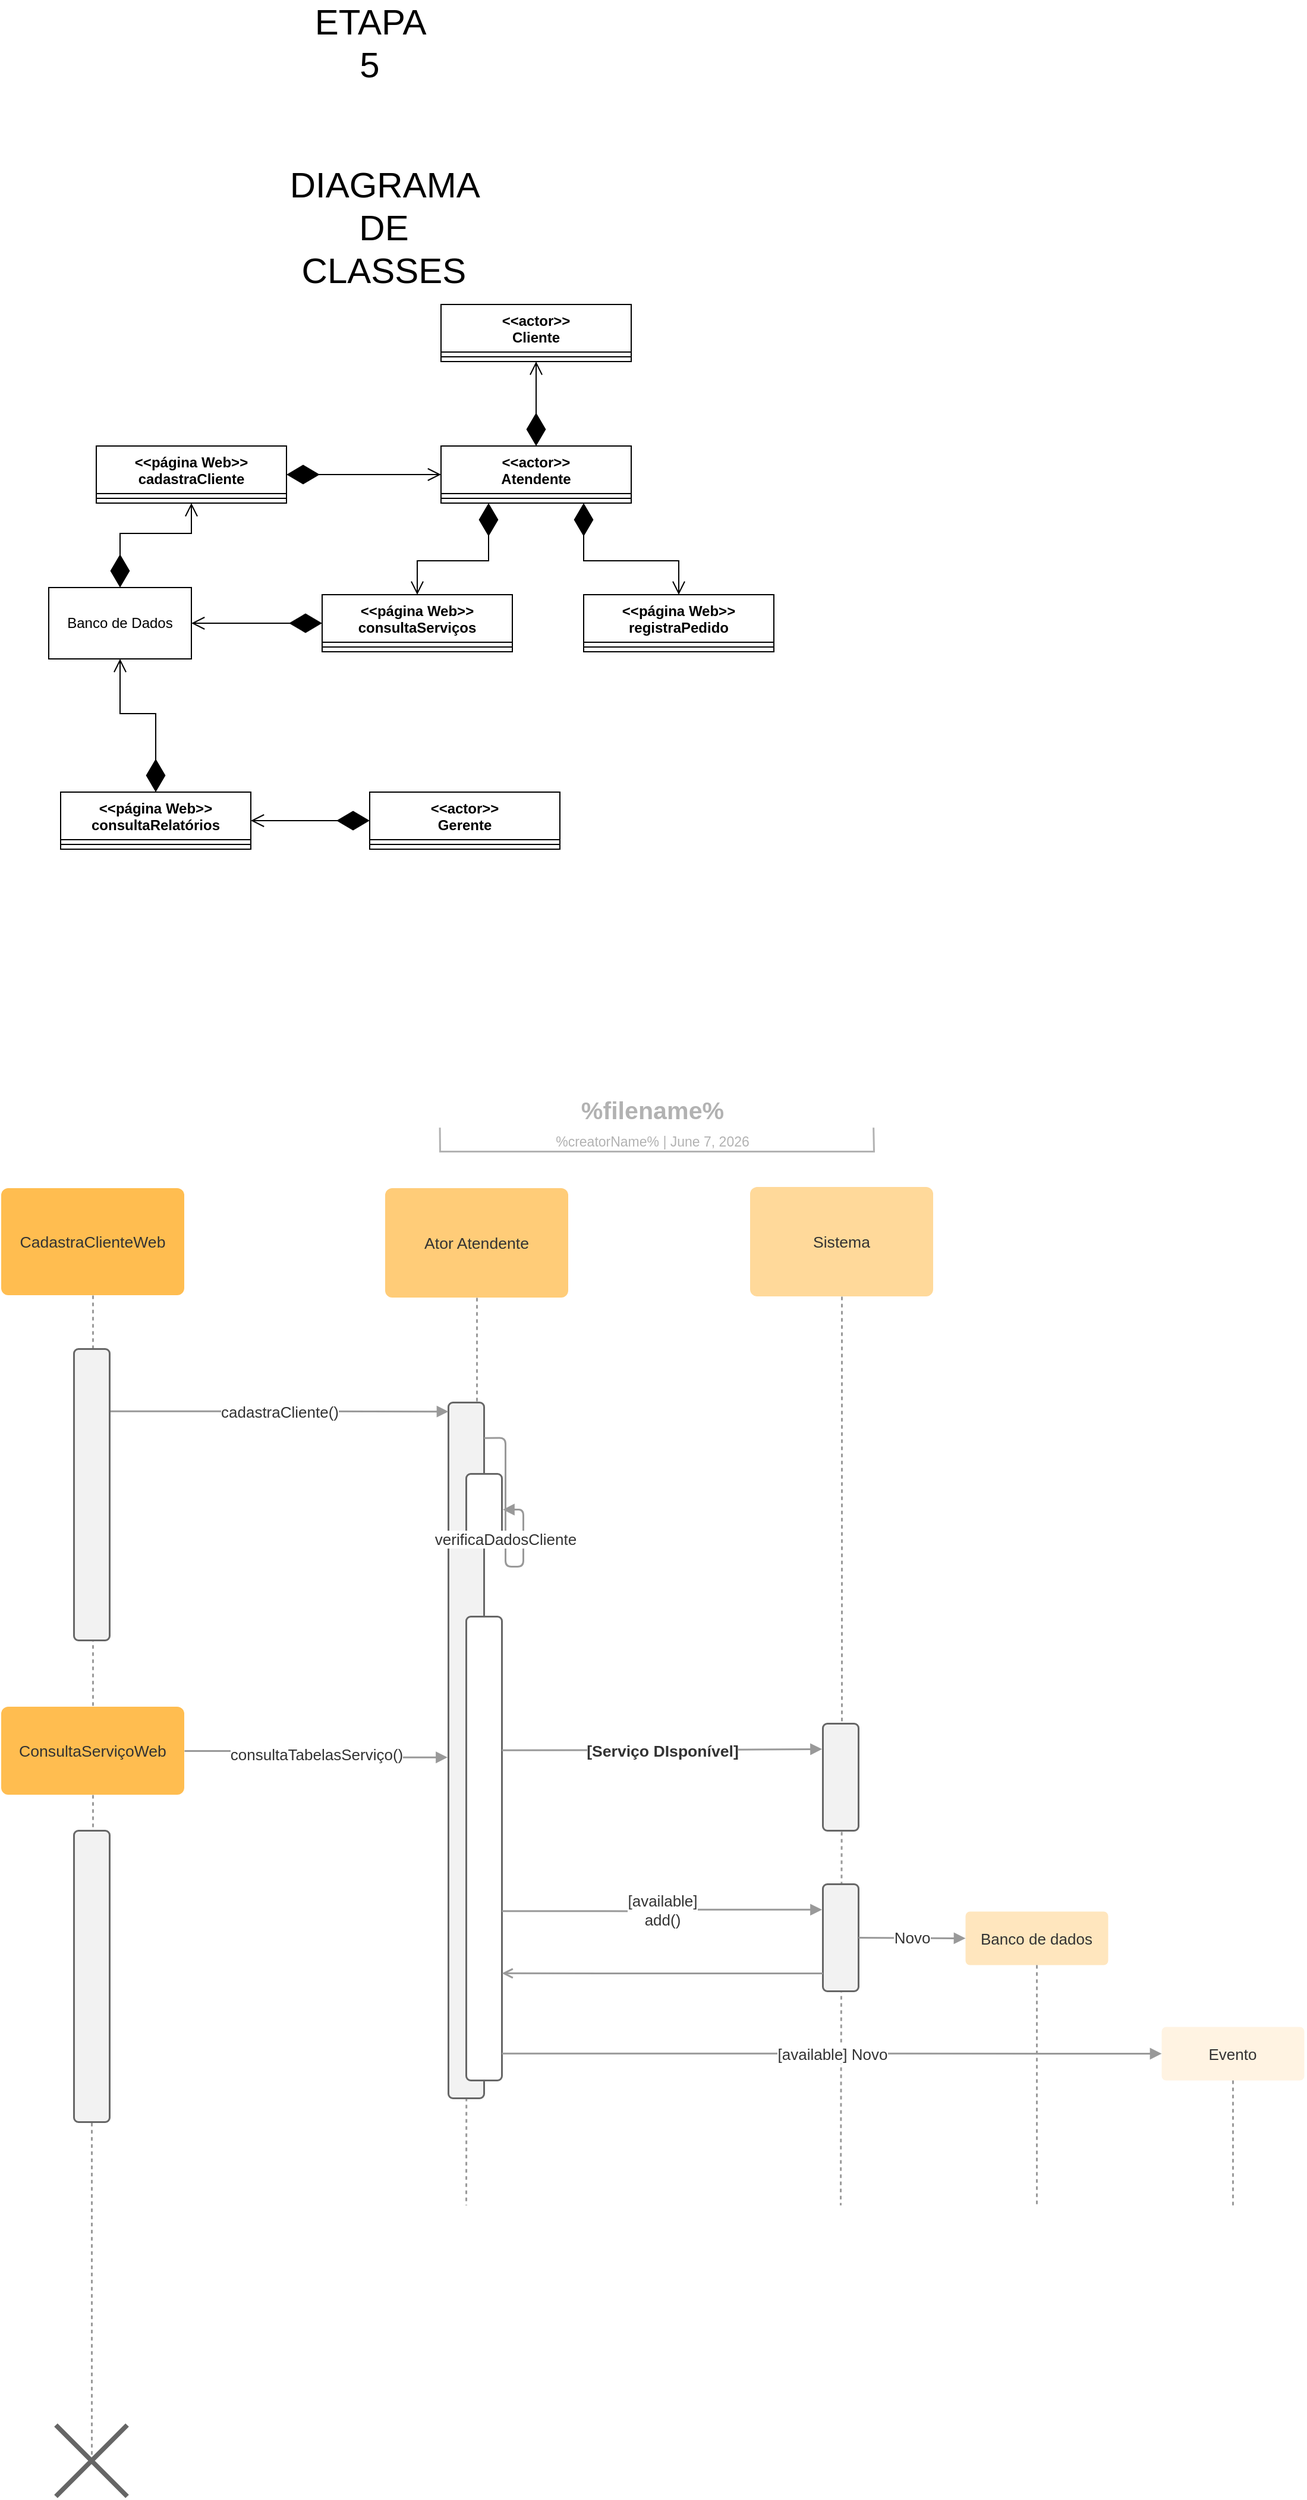 <mxfile version="21.3.8" type="google">
  <diagram name="Página-1" id="0EiQXirzOCmznOmjOvJX">
    <mxGraphModel dx="-1077" dy="1173" grid="1" gridSize="10" guides="1" tooltips="1" connect="1" arrows="1" fold="1" page="1" pageScale="1" pageWidth="827" pageHeight="1169" math="0" shadow="0">
      <root>
        <mxCell id="0" />
        <mxCell id="1" parent="0" />
        <mxCell id="65OKSbOlYMTIuq4aq-9f-1" value="ETAPA 5&lt;br&gt;" style="text;html=1;strokeColor=none;fillColor=none;align=center;verticalAlign=middle;whiteSpace=wrap;rounded=0;fontSize=30;labelBackgroundColor=none;" vertex="1" parent="1">
          <mxGeometry x="3680" y="165" width="60" height="30" as="geometry" />
        </mxCell>
        <mxCell id="65OKSbOlYMTIuq4aq-9f-2" value="DIAGRAMA DE CLASSES" style="text;html=1;strokeColor=none;fillColor=none;align=center;verticalAlign=middle;whiteSpace=wrap;rounded=0;fontSize=30;labelBackgroundColor=none;" vertex="1" parent="1">
          <mxGeometry x="3692" y="320" width="60" height="30" as="geometry" />
        </mxCell>
        <mxCell id="65OKSbOlYMTIuq4aq-9f-3" style="edgeStyle=orthogonalEdgeStyle;rounded=0;orthogonalLoop=1;jettySize=auto;html=1;endArrow=diamondThin;endFill=1;startSize=9;endSize=25;startArrow=open;startFill=0;exitX=0.5;exitY=1;exitDx=0;exitDy=0;" edge="1" parent="1" source="65OKSbOlYMTIuq4aq-9f-10" target="65OKSbOlYMTIuq4aq-9f-4">
          <mxGeometry relative="1" as="geometry" />
        </mxCell>
        <mxCell id="65OKSbOlYMTIuq4aq-9f-4" value="&amp;lt;&amp;lt;actor&amp;gt;&amp;gt;&lt;br&gt;Atendente" style="swimlane;fontStyle=1;align=center;verticalAlign=top;childLayout=stackLayout;horizontal=1;startSize=40;horizontalStack=0;resizeParent=1;resizeParentMax=0;resizeLast=0;collapsible=1;marginBottom=0;whiteSpace=wrap;html=1;" vertex="1" parent="1">
          <mxGeometry x="3770" y="519" width="160" height="48" as="geometry">
            <mxRectangle x="3592" y="480" width="100" height="40" as="alternateBounds" />
          </mxGeometry>
        </mxCell>
        <mxCell id="65OKSbOlYMTIuq4aq-9f-5" value="" style="line;strokeWidth=1;fillColor=none;align=left;verticalAlign=middle;spacingTop=-1;spacingLeft=3;spacingRight=3;rotatable=0;labelPosition=right;points=[];portConstraint=eastwest;strokeColor=inherit;" vertex="1" parent="65OKSbOlYMTIuq4aq-9f-4">
          <mxGeometry y="40" width="160" height="8" as="geometry" />
        </mxCell>
        <mxCell id="65OKSbOlYMTIuq4aq-9f-6" style="edgeStyle=orthogonalEdgeStyle;rounded=0;orthogonalLoop=1;jettySize=auto;html=1;endArrow=diamondThin;endFill=1;startSize=9;endSize=25;startArrow=open;startFill=0;exitX=0;exitY=0.5;exitDx=0;exitDy=0;" edge="1" parent="1" source="65OKSbOlYMTIuq4aq-9f-4" target="65OKSbOlYMTIuq4aq-9f-8">
          <mxGeometry relative="1" as="geometry" />
        </mxCell>
        <mxCell id="65OKSbOlYMTIuq4aq-9f-7" style="edgeStyle=orthogonalEdgeStyle;rounded=0;orthogonalLoop=1;jettySize=auto;html=1;endArrow=diamondThin;endFill=1;startSize=9;endSize=25;startArrow=open;startFill=0;" edge="1" parent="1" source="65OKSbOlYMTIuq4aq-9f-8" target="65OKSbOlYMTIuq4aq-9f-13">
          <mxGeometry relative="1" as="geometry">
            <mxPoint x="3560" y="648" as="targetPoint" />
          </mxGeometry>
        </mxCell>
        <mxCell id="65OKSbOlYMTIuq4aq-9f-8" value="&amp;lt;&amp;lt;página Web&amp;gt;&amp;gt;&lt;br&gt;cadastraCliente" style="swimlane;fontStyle=1;align=center;verticalAlign=top;childLayout=stackLayout;horizontal=1;startSize=40;horizontalStack=0;resizeParent=1;resizeParentMax=0;resizeLast=0;collapsible=1;marginBottom=0;whiteSpace=wrap;html=1;" vertex="1" parent="1">
          <mxGeometry x="3480" y="519" width="160" height="48" as="geometry">
            <mxRectangle x="3592" y="480" width="100" height="40" as="alternateBounds" />
          </mxGeometry>
        </mxCell>
        <mxCell id="65OKSbOlYMTIuq4aq-9f-9" value="" style="line;strokeWidth=1;fillColor=none;align=left;verticalAlign=middle;spacingTop=-1;spacingLeft=3;spacingRight=3;rotatable=0;labelPosition=right;points=[];portConstraint=eastwest;strokeColor=inherit;" vertex="1" parent="65OKSbOlYMTIuq4aq-9f-8">
          <mxGeometry y="40" width="160" height="8" as="geometry" />
        </mxCell>
        <mxCell id="65OKSbOlYMTIuq4aq-9f-10" value="&amp;lt;&amp;lt;actor&amp;gt;&amp;gt;&lt;br&gt;Cliente" style="swimlane;fontStyle=1;align=center;verticalAlign=top;childLayout=stackLayout;horizontal=1;startSize=40;horizontalStack=0;resizeParent=1;resizeParentMax=0;resizeLast=0;collapsible=1;marginBottom=0;whiteSpace=wrap;html=1;" vertex="1" parent="1">
          <mxGeometry x="3770" y="400" width="160" height="48" as="geometry">
            <mxRectangle x="3592" y="480" width="100" height="40" as="alternateBounds" />
          </mxGeometry>
        </mxCell>
        <mxCell id="65OKSbOlYMTIuq4aq-9f-11" value="" style="line;strokeWidth=1;fillColor=none;align=left;verticalAlign=middle;spacingTop=-1;spacingLeft=3;spacingRight=3;rotatable=0;labelPosition=right;points=[];portConstraint=eastwest;strokeColor=inherit;" vertex="1" parent="65OKSbOlYMTIuq4aq-9f-10">
          <mxGeometry y="40" width="160" height="8" as="geometry" />
        </mxCell>
        <mxCell id="65OKSbOlYMTIuq4aq-9f-12" style="edgeStyle=orthogonalEdgeStyle;rounded=0;orthogonalLoop=1;jettySize=auto;html=1;entryX=0.5;entryY=0;entryDx=0;entryDy=0;endArrow=diamondThin;endFill=1;startSize=9;endSize=25;startArrow=open;startFill=0;" edge="1" parent="1" source="65OKSbOlYMTIuq4aq-9f-13" target="65OKSbOlYMTIuq4aq-9f-24">
          <mxGeometry relative="1" as="geometry" />
        </mxCell>
        <mxCell id="65OKSbOlYMTIuq4aq-9f-13" value="Banco de Dados" style="rounded=0;whiteSpace=wrap;html=1;" vertex="1" parent="1">
          <mxGeometry x="3440" y="638" width="120" height="60" as="geometry" />
        </mxCell>
        <mxCell id="65OKSbOlYMTIuq4aq-9f-14" value="&amp;lt;&amp;lt;página Web&amp;gt;&amp;gt;&lt;br&gt;consultaServiços" style="swimlane;fontStyle=1;align=center;verticalAlign=top;childLayout=stackLayout;horizontal=1;startSize=40;horizontalStack=0;resizeParent=1;resizeParentMax=0;resizeLast=0;collapsible=1;marginBottom=0;whiteSpace=wrap;html=1;" vertex="1" parent="1">
          <mxGeometry x="3670" y="644" width="160" height="48" as="geometry">
            <mxRectangle x="3592" y="480" width="100" height="40" as="alternateBounds" />
          </mxGeometry>
        </mxCell>
        <mxCell id="65OKSbOlYMTIuq4aq-9f-15" value="" style="line;strokeWidth=1;fillColor=none;align=left;verticalAlign=middle;spacingTop=-1;spacingLeft=3;spacingRight=3;rotatable=0;labelPosition=right;points=[];portConstraint=eastwest;strokeColor=inherit;" vertex="1" parent="65OKSbOlYMTIuq4aq-9f-14">
          <mxGeometry y="40" width="160" height="8" as="geometry" />
        </mxCell>
        <mxCell id="65OKSbOlYMTIuq4aq-9f-16" style="edgeStyle=orthogonalEdgeStyle;rounded=0;orthogonalLoop=1;jettySize=auto;html=1;endArrow=diamondThin;endFill=1;startSize=9;endSize=25;startArrow=open;startFill=0;exitX=0.5;exitY=0;exitDx=0;exitDy=0;entryX=0.25;entryY=1;entryDx=0;entryDy=0;" edge="1" parent="1" source="65OKSbOlYMTIuq4aq-9f-14" target="65OKSbOlYMTIuq4aq-9f-4">
          <mxGeometry relative="1" as="geometry">
            <mxPoint x="3780" y="553" as="sourcePoint" />
            <mxPoint x="3650" y="553" as="targetPoint" />
          </mxGeometry>
        </mxCell>
        <mxCell id="65OKSbOlYMTIuq4aq-9f-17" style="edgeStyle=orthogonalEdgeStyle;rounded=0;orthogonalLoop=1;jettySize=auto;html=1;endArrow=diamondThin;endFill=1;startSize=9;endSize=25;startArrow=open;startFill=0;exitX=1;exitY=0.5;exitDx=0;exitDy=0;entryX=0;entryY=0.5;entryDx=0;entryDy=0;" edge="1" parent="1" source="65OKSbOlYMTIuq4aq-9f-13" target="65OKSbOlYMTIuq4aq-9f-14">
          <mxGeometry relative="1" as="geometry">
            <mxPoint x="3860" y="654" as="sourcePoint" />
            <mxPoint x="3860" y="577" as="targetPoint" />
          </mxGeometry>
        </mxCell>
        <mxCell id="65OKSbOlYMTIuq4aq-9f-18" style="edgeStyle=orthogonalEdgeStyle;rounded=0;orthogonalLoop=1;jettySize=auto;html=1;entryX=0.75;entryY=1;entryDx=0;entryDy=0;endArrow=diamondThin;endFill=1;startSize=9;endSize=25;startArrow=open;startFill=0;" edge="1" parent="1" source="65OKSbOlYMTIuq4aq-9f-19" target="65OKSbOlYMTIuq4aq-9f-4">
          <mxGeometry relative="1" as="geometry" />
        </mxCell>
        <mxCell id="65OKSbOlYMTIuq4aq-9f-19" value="&amp;lt;&amp;lt;página Web&amp;gt;&amp;gt;&lt;br&gt;registraPedido" style="swimlane;fontStyle=1;align=center;verticalAlign=top;childLayout=stackLayout;horizontal=1;startSize=40;horizontalStack=0;resizeParent=1;resizeParentMax=0;resizeLast=0;collapsible=1;marginBottom=0;whiteSpace=wrap;html=1;" vertex="1" parent="1">
          <mxGeometry x="3890" y="644" width="160" height="48" as="geometry">
            <mxRectangle x="3592" y="480" width="100" height="40" as="alternateBounds" />
          </mxGeometry>
        </mxCell>
        <mxCell id="65OKSbOlYMTIuq4aq-9f-20" value="" style="line;strokeWidth=1;fillColor=none;align=left;verticalAlign=middle;spacingTop=-1;spacingLeft=3;spacingRight=3;rotatable=0;labelPosition=right;points=[];portConstraint=eastwest;strokeColor=inherit;" vertex="1" parent="65OKSbOlYMTIuq4aq-9f-19">
          <mxGeometry y="40" width="160" height="8" as="geometry" />
        </mxCell>
        <mxCell id="65OKSbOlYMTIuq4aq-9f-21" value="&amp;lt;&amp;lt;actor&amp;gt;&amp;gt;&lt;br&gt;Gerente" style="swimlane;fontStyle=1;align=center;verticalAlign=top;childLayout=stackLayout;horizontal=1;startSize=40;horizontalStack=0;resizeParent=1;resizeParentMax=0;resizeLast=0;collapsible=1;marginBottom=0;whiteSpace=wrap;html=1;" vertex="1" parent="1">
          <mxGeometry x="3710" y="810" width="160" height="48" as="geometry">
            <mxRectangle x="3592" y="480" width="100" height="40" as="alternateBounds" />
          </mxGeometry>
        </mxCell>
        <mxCell id="65OKSbOlYMTIuq4aq-9f-22" value="" style="line;strokeWidth=1;fillColor=none;align=left;verticalAlign=middle;spacingTop=-1;spacingLeft=3;spacingRight=3;rotatable=0;labelPosition=right;points=[];portConstraint=eastwest;strokeColor=inherit;" vertex="1" parent="65OKSbOlYMTIuq4aq-9f-21">
          <mxGeometry y="40" width="160" height="8" as="geometry" />
        </mxCell>
        <mxCell id="65OKSbOlYMTIuq4aq-9f-23" style="edgeStyle=orthogonalEdgeStyle;rounded=0;orthogonalLoop=1;jettySize=auto;html=1;endArrow=diamondThin;endFill=1;startSize=9;endSize=25;startArrow=open;startFill=0;" edge="1" parent="1" source="65OKSbOlYMTIuq4aq-9f-24" target="65OKSbOlYMTIuq4aq-9f-21">
          <mxGeometry relative="1" as="geometry" />
        </mxCell>
        <mxCell id="65OKSbOlYMTIuq4aq-9f-24" value="&amp;lt;&amp;lt;página Web&amp;gt;&amp;gt;&lt;br&gt;consultaRelatórios" style="swimlane;fontStyle=1;align=center;verticalAlign=top;childLayout=stackLayout;horizontal=1;startSize=40;horizontalStack=0;resizeParent=1;resizeParentMax=0;resizeLast=0;collapsible=1;marginBottom=0;whiteSpace=wrap;html=1;" vertex="1" parent="1">
          <mxGeometry x="3450" y="810" width="160" height="48" as="geometry">
            <mxRectangle x="3592" y="480" width="100" height="40" as="alternateBounds" />
          </mxGeometry>
        </mxCell>
        <mxCell id="65OKSbOlYMTIuq4aq-9f-25" value="" style="line;strokeWidth=1;fillColor=none;align=left;verticalAlign=middle;spacingTop=-1;spacingLeft=3;spacingRight=3;rotatable=0;labelPosition=right;points=[];portConstraint=eastwest;strokeColor=inherit;" vertex="1" parent="65OKSbOlYMTIuq4aq-9f-24">
          <mxGeometry y="40" width="160" height="8" as="geometry" />
        </mxCell>
        <mxCell id="65OKSbOlYMTIuq4aq-9f-26" value="" style="html=1;jettySize=18;whiteSpace=wrap;fontSize=13;fontFamily=helvetica;strokeColor=#999999;strokeOpacity=100;dashed=1;fixDash=1;strokeWidth=1.5;rounded=1;arcSize=10;edgeStyle=orthogonalEdgeStyle;startArrow=none;endArrow=none;exitX=0.5;exitY=1;exitPerimeter=0;entryX=0.5;entryY=0.429;entryPerimeter=0;lucidId=ER5327s9b7dC;" edge="1" parent="1" source="65OKSbOlYMTIuq4aq-9f-55" target="65OKSbOlYMTIuq4aq-9f-29">
          <mxGeometry width="100" height="100" relative="1" as="geometry">
            <Array as="points" />
          </mxGeometry>
        </mxCell>
        <mxCell id="65OKSbOlYMTIuq4aq-9f-27" value="" style="html=1;overflow=block;blockSpacing=1;whiteSpace=wrap;fontSize=13;spacing=0;strokeColor=#666666;strokeOpacity=100;fillOpacity=100;rounded=1;absoluteArcSize=1;arcSize=7.5;fillColor=#f2f2f2;strokeWidth=1.5;lucidId=ER53QQGXcPdm;" vertex="1" parent="1">
          <mxGeometry x="3461" y="1278" width="30" height="245" as="geometry" />
        </mxCell>
        <mxCell id="65OKSbOlYMTIuq4aq-9f-28" value="" style="html=1;jettySize=18;whiteSpace=wrap;fontSize=13;fontFamily=helvetica;strokeColor=#999999;strokeOpacity=100;dashed=1;fixDash=1;strokeWidth=1.5;rounded=1;arcSize=10;edgeStyle=orthogonalEdgeStyle;startArrow=none;endArrow=none;exitX=0.5;exitY=1;exitPerimeter=0;lucidId=ER53-eRRHkGv;" edge="1" parent="1" source="65OKSbOlYMTIuq4aq-9f-56">
          <mxGeometry width="100" height="100" relative="1" as="geometry">
            <Array as="points" />
            <mxPoint x="3791" y="1998" as="targetPoint" />
          </mxGeometry>
        </mxCell>
        <mxCell id="65OKSbOlYMTIuq4aq-9f-29" value="" style="html=1;overflow=block;blockSpacing=1;whiteSpace=wrap;shape=mxgraph.sysml.x;strokeWidth=4;fontSize=13;spacing=0;strokeColor=#666666;strokeOpacity=100;fillOpacity=100;rounded=1;absoluteArcSize=1;arcSize=7.5;fillColor=#ffffff;lucidId=ER53n.hjhLOB;" vertex="1" parent="1">
          <mxGeometry x="3446" y="2183" width="60" height="60" as="geometry" />
        </mxCell>
        <mxCell id="65OKSbOlYMTIuq4aq-9f-30" value="" style="html=1;overflow=block;blockSpacing=1;whiteSpace=wrap;fontSize=13;spacing=0;strokeColor=#666666;strokeOpacity=100;fillOpacity=100;rounded=1;absoluteArcSize=1;arcSize=7.5;fillColor=#f2f2f2;strokeWidth=1.5;lucidId=ER53Rqh8A~oZ;" vertex="1" parent="1">
          <mxGeometry x="3776" y="1323" width="30" height="585" as="geometry" />
        </mxCell>
        <mxCell id="65OKSbOlYMTIuq4aq-9f-31" value="" style="html=1;jettySize=18;whiteSpace=wrap;fontSize=13;fontFamily=helvetica;strokeColor=#999999;strokeOpacity=100;strokeWidth=1.5;rounded=1;arcSize=10;edgeStyle=orthogonalEdgeStyle;startArrow=none;endArrow=block;endFill=1;exitX=1.025;exitY=0.214;exitPerimeter=0;entryX=0;entryY=0.013;entryPerimeter=0;lucidId=ER53Wj2OEc..;" edge="1" parent="1" source="65OKSbOlYMTIuq4aq-9f-27" target="65OKSbOlYMTIuq4aq-9f-30">
          <mxGeometry width="100" height="100" relative="1" as="geometry">
            <Array as="points" />
          </mxGeometry>
        </mxCell>
        <mxCell id="65OKSbOlYMTIuq4aq-9f-32" value="cadastraCliente()" style="text;html=1;resizable=0;labelBackgroundColor=default;align=center;verticalAlign=middle;fontColor=#333333;fontSize=13;" vertex="1" parent="65OKSbOlYMTIuq4aq-9f-31">
          <mxGeometry relative="1" as="geometry">
            <mxPoint as="offset" />
          </mxGeometry>
        </mxCell>
        <mxCell id="65OKSbOlYMTIuq4aq-9f-33" value="" style="html=1;overflow=block;blockSpacing=1;whiteSpace=wrap;fontSize=13;spacing=0;strokeColor=#666666;strokeOpacity=100;fillOpacity=100;rounded=1;absoluteArcSize=1;arcSize=7.5;fillColor=#ffffff;strokeWidth=1.5;lucidId=ER53QvQZuwqJ;" vertex="1" parent="1">
          <mxGeometry x="3791" y="1383" width="30" height="60" as="geometry" />
        </mxCell>
        <mxCell id="65OKSbOlYMTIuq4aq-9f-34" value="" style="html=1;jettySize=18;whiteSpace=wrap;fontSize=13;fontFamily=helvetica;strokeColor=#999999;strokeOpacity=100;strokeWidth=1.5;rounded=1;arcSize=10;edgeStyle=orthogonalEdgeStyle;startArrow=none;endArrow=block;endFill=1;exitX=1;exitY=0.051;exitPerimeter=0;entryX=1.025;entryY=0.5;entryPerimeter=0;lucidId=ER531Z5P5bKr;" edge="1" parent="1" source="65OKSbOlYMTIuq4aq-9f-30" target="65OKSbOlYMTIuq4aq-9f-33">
          <mxGeometry width="100" height="100" relative="1" as="geometry">
            <Array as="points" />
          </mxGeometry>
        </mxCell>
        <mxCell id="65OKSbOlYMTIuq4aq-9f-35" value="" style="text;html=1;resizable=0;labelBackgroundColor=default;align=center;verticalAlign=middle;fontSize=13;" vertex="1" parent="65OKSbOlYMTIuq4aq-9f-34">
          <mxGeometry relative="1" as="geometry" />
        </mxCell>
        <mxCell id="65OKSbOlYMTIuq4aq-9f-36" value="verificaDadosCliente" style="text;html=1;resizable=0;labelBackgroundColor=default;align=center;verticalAlign=middle;fontColor=#333333;fontSize=13;" vertex="1" parent="65OKSbOlYMTIuq4aq-9f-34">
          <mxGeometry relative="1" as="geometry">
            <mxPoint as="offset" />
          </mxGeometry>
        </mxCell>
        <mxCell id="65OKSbOlYMTIuq4aq-9f-37" value="" style="html=1;overflow=block;blockSpacing=1;whiteSpace=wrap;fontSize=13;spacing=0;strokeColor=#666666;strokeOpacity=100;fillOpacity=100;rounded=1;absoluteArcSize=1;arcSize=7.5;fillColor=#ffffff;strokeWidth=1.5;lucidId=ER533-fkassG;" vertex="1" parent="1">
          <mxGeometry x="3791" y="1503" width="30" height="390" as="geometry" />
        </mxCell>
        <mxCell id="65OKSbOlYMTIuq4aq-9f-38" value="" style="html=1;jettySize=18;whiteSpace=wrap;fontSize=13;fontFamily=helvetica;strokeColor=#999999;strokeOpacity=100;dashed=1;fixDash=1;strokeWidth=1.5;rounded=1;arcSize=10;edgeStyle=orthogonalEdgeStyle;startArrow=none;endArrow=none;exitX=0.5;exitY=1;exitPerimeter=0;lucidId=ER53P25cwRBk;" edge="1" parent="1" source="65OKSbOlYMTIuq4aq-9f-57">
          <mxGeometry width="100" height="100" relative="1" as="geometry">
            <Array as="points" />
            <mxPoint x="4106" y="1998" as="targetPoint" />
          </mxGeometry>
        </mxCell>
        <mxCell id="65OKSbOlYMTIuq4aq-9f-39" value="" style="html=1;overflow=block;blockSpacing=1;whiteSpace=wrap;fontSize=13;spacing=0;strokeColor=#666666;strokeOpacity=100;fillOpacity=100;rounded=1;absoluteArcSize=1;arcSize=7.5;fillColor=#f2f2f2;strokeWidth=1.5;lucidId=ER53S6lQ8URm;" vertex="1" parent="1">
          <mxGeometry x="4091" y="1593" width="30" height="90" as="geometry" />
        </mxCell>
        <mxCell id="65OKSbOlYMTIuq4aq-9f-40" value="" style="html=1;jettySize=18;whiteSpace=wrap;fontSize=13;fontFamily=helvetica;strokeColor=#999999;strokeOpacity=100;strokeWidth=1.5;rounded=1;arcSize=10;edgeStyle=orthogonalEdgeStyle;startArrow=none;endArrow=block;endFill=1;exitX=1;exitY=0.288;exitPerimeter=0;entryX=-0.025;entryY=0.238;entryPerimeter=0;lucidId=ER539CBDC-bd;" edge="1" parent="1" source="65OKSbOlYMTIuq4aq-9f-37" target="65OKSbOlYMTIuq4aq-9f-39">
          <mxGeometry width="100" height="100" relative="1" as="geometry">
            <Array as="points" />
          </mxGeometry>
        </mxCell>
        <mxCell id="65OKSbOlYMTIuq4aq-9f-41" value="[Serviço DIsponível]" style="text;html=1;resizable=0;labelBackgroundColor=default;align=center;verticalAlign=middle;fontStyle=1;fontColor=#333333;fontSize=13.3;" vertex="1" parent="65OKSbOlYMTIuq4aq-9f-40">
          <mxGeometry relative="1" as="geometry" />
        </mxCell>
        <mxCell id="65OKSbOlYMTIuq4aq-9f-42" value="" style="html=1;overflow=block;blockSpacing=1;whiteSpace=wrap;fontSize=13;spacing=0;strokeColor=#666666;strokeOpacity=100;fillOpacity=100;rounded=1;absoluteArcSize=1;arcSize=7.5;fillColor=#f2f2f2;strokeWidth=1.5;lucidId=ER53F7TFcEHG;" vertex="1" parent="1">
          <mxGeometry x="4091" y="1728" width="30" height="90" as="geometry" />
        </mxCell>
        <mxCell id="65OKSbOlYMTIuq4aq-9f-43" value="" style="html=1;jettySize=18;whiteSpace=wrap;fontSize=13;fontFamily=helvetica;strokeColor=#999999;strokeOpacity=100;strokeWidth=1.5;rounded=1;arcSize=10;edgeStyle=orthogonalEdgeStyle;startArrow=none;endArrow=block;endFill=1;exitX=1;exitY=0.635;exitPerimeter=0;entryX=-0.025;entryY=0.238;entryPerimeter=0;lucidId=ER53-dAn3HZA;" edge="1" parent="1" source="65OKSbOlYMTIuq4aq-9f-37" target="65OKSbOlYMTIuq4aq-9f-42">
          <mxGeometry width="100" height="100" relative="1" as="geometry">
            <Array as="points" />
          </mxGeometry>
        </mxCell>
        <mxCell id="65OKSbOlYMTIuq4aq-9f-44" value="[available]&#xa;add()" style="text;html=1;resizable=0;labelBackgroundColor=default;align=center;verticalAlign=middle;fontColor=#333333;fontSize=13;" vertex="1" parent="65OKSbOlYMTIuq4aq-9f-43">
          <mxGeometry relative="1" as="geometry">
            <mxPoint as="offset" />
          </mxGeometry>
        </mxCell>
        <mxCell id="65OKSbOlYMTIuq4aq-9f-45" value="" style="html=1;jettySize=18;whiteSpace=wrap;fontSize=13;fontFamily=helvetica;strokeColor=#999999;strokeOpacity=100;strokeWidth=1.5;rounded=1;arcSize=10;edgeStyle=orthogonalEdgeStyle;startArrow=none;endArrow=open;exitX=0;exitY=0.833;exitPerimeter=0;entryX=1;entryY=0.769;entryPerimeter=0;lucidId=ER5389-3Fr_7;" edge="1" parent="1" source="65OKSbOlYMTIuq4aq-9f-42" target="65OKSbOlYMTIuq4aq-9f-37">
          <mxGeometry width="100" height="100" relative="1" as="geometry">
            <Array as="points" />
          </mxGeometry>
        </mxCell>
        <mxCell id="65OKSbOlYMTIuq4aq-9f-46" value="" style="text;html=1;resizable=0;labelBackgroundColor=default;align=center;verticalAlign=middle;fontSize=13;" vertex="1" parent="65OKSbOlYMTIuq4aq-9f-45">
          <mxGeometry relative="1" as="geometry">
            <mxPoint y="5.06" as="offset" />
          </mxGeometry>
        </mxCell>
        <mxCell id="65OKSbOlYMTIuq4aq-9f-47" value="Banco de dados" style="html=1;overflow=block;blockSpacing=1;whiteSpace=wrap;fontSize=13;fontColor=#333333;spacing=0;strokeOpacity=0;fillOpacity=100;rounded=1;absoluteArcSize=1;arcSize=7.5;fillColor=#ffe6be;strokeWidth=1.5;lucidId=ER53~rrtlKTz;" vertex="1" parent="1">
          <mxGeometry x="4211" y="1751" width="120" height="45" as="geometry" />
        </mxCell>
        <mxCell id="65OKSbOlYMTIuq4aq-9f-48" value="" style="html=1;jettySize=18;whiteSpace=wrap;fontSize=13;fontFamily=helvetica;strokeColor=#999999;strokeOpacity=100;strokeWidth=1.5;rounded=1;arcSize=10;edgeStyle=orthogonalEdgeStyle;startArrow=none;endArrow=block;endFill=1;entryX=0;entryY=0.5;entryPerimeter=0;lucidId=ER53SMJVonRY;" edge="1" parent="1" target="65OKSbOlYMTIuq4aq-9f-47">
          <mxGeometry width="100" height="100" relative="1" as="geometry">
            <Array as="points" />
            <mxPoint x="4121" y="1773" as="sourcePoint" />
          </mxGeometry>
        </mxCell>
        <mxCell id="65OKSbOlYMTIuq4aq-9f-49" value="Novo" style="text;html=1;resizable=0;labelBackgroundColor=default;align=center;verticalAlign=middle;fontColor=#333333;fontSize=13;" vertex="1" parent="65OKSbOlYMTIuq4aq-9f-48">
          <mxGeometry relative="1" as="geometry">
            <mxPoint as="offset" />
          </mxGeometry>
        </mxCell>
        <mxCell id="65OKSbOlYMTIuq4aq-9f-50" value="" style="html=1;jettySize=18;whiteSpace=wrap;fontSize=13;fontFamily=helvetica;strokeColor=#999999;strokeOpacity=100;dashed=1;fixDash=1;strokeWidth=1.5;rounded=1;arcSize=10;edgeStyle=orthogonalEdgeStyle;startArrow=none;endArrow=none;exitX=0.5;exitY=1;exitPerimeter=0;lucidId=ER53toTCEcR1;" edge="1" parent="1" source="65OKSbOlYMTIuq4aq-9f-47">
          <mxGeometry width="100" height="100" relative="1" as="geometry">
            <Array as="points" />
            <mxPoint x="4271" y="1998" as="targetPoint" />
          </mxGeometry>
        </mxCell>
        <mxCell id="65OKSbOlYMTIuq4aq-9f-51" value="Evento" style="html=1;overflow=block;blockSpacing=1;whiteSpace=wrap;fontSize=13;fontColor=#333333;spacing=0;strokeOpacity=0;fillOpacity=100;rounded=1;absoluteArcSize=1;arcSize=7.5;fillColor=#fff3e2;strokeWidth=1.5;lucidId=ER53zf6s~Lnu;" vertex="1" parent="1">
          <mxGeometry x="4376" y="1848" width="120" height="45" as="geometry" />
        </mxCell>
        <mxCell id="65OKSbOlYMTIuq4aq-9f-52" value="" style="html=1;jettySize=18;whiteSpace=wrap;fontSize=13;fontFamily=helvetica;strokeColor=#999999;strokeOpacity=100;strokeWidth=1.5;rounded=1;arcSize=10;edgeStyle=orthogonalEdgeStyle;startArrow=none;endArrow=block;endFill=1;exitX=1;exitY=0.942;exitPerimeter=0;entryX=0;entryY=0.5;entryPerimeter=0;lucidId=ER53KOiiwXI-;" edge="1" parent="1" source="65OKSbOlYMTIuq4aq-9f-37" target="65OKSbOlYMTIuq4aq-9f-51">
          <mxGeometry width="100" height="100" relative="1" as="geometry">
            <Array as="points" />
          </mxGeometry>
        </mxCell>
        <mxCell id="65OKSbOlYMTIuq4aq-9f-53" value="[available] Novo" style="text;html=1;resizable=0;labelBackgroundColor=default;align=center;verticalAlign=middle;fontColor=#333333;fontSize=13;" vertex="1" parent="65OKSbOlYMTIuq4aq-9f-52">
          <mxGeometry relative="1" as="geometry">
            <mxPoint as="offset" />
          </mxGeometry>
        </mxCell>
        <mxCell id="65OKSbOlYMTIuq4aq-9f-54" value="" style="html=1;jettySize=18;whiteSpace=wrap;fontSize=13;fontFamily=helvetica;strokeColor=#999999;strokeOpacity=100;dashed=1;fixDash=1;strokeWidth=1.5;rounded=1;arcSize=10;edgeStyle=orthogonalEdgeStyle;startArrow=none;endArrow=none;exitX=0.5;exitY=1;exitPerimeter=0;lucidId=ER53kFgcLZk8;" edge="1" parent="1" source="65OKSbOlYMTIuq4aq-9f-51">
          <mxGeometry width="100" height="100" relative="1" as="geometry">
            <Array as="points" />
            <mxPoint x="4436" y="1998" as="targetPoint" />
          </mxGeometry>
        </mxCell>
        <mxCell id="65OKSbOlYMTIuq4aq-9f-55" value="CadastraClienteWeb" style="html=1;overflow=block;blockSpacing=1;whiteSpace=wrap;fontSize=13.3;fontColor=#333333;align=center;spacing=0;strokeOpacity=0;fillOpacity=100;rounded=1;absoluteArcSize=1;arcSize=12;fillColor=#ffbd50;strokeWidth=0.8;" vertex="1" parent="1">
          <mxGeometry x="3400" y="1143" width="154" height="90" as="geometry" />
        </mxCell>
        <mxCell id="65OKSbOlYMTIuq4aq-9f-56" value="Ator Atendente" style="html=1;overflow=block;blockSpacing=1;whiteSpace=wrap;fontSize=13.3;fontColor=#333333;align=center;spacing=0;strokeOpacity=0;fillOpacity=100;rounded=1;absoluteArcSize=1;arcSize=12;fillColor=#ffcc78;strokeWidth=0.8;" vertex="1" parent="1">
          <mxGeometry x="3723" y="1143" width="154" height="92" as="geometry" />
        </mxCell>
        <mxCell id="65OKSbOlYMTIuq4aq-9f-57" value="Sistema" style="html=1;overflow=block;blockSpacing=1;whiteSpace=wrap;fontSize=13.3;fontColor=#333333;align=center;spacing=0;strokeOpacity=0;fillOpacity=100;rounded=1;absoluteArcSize=1;arcSize=12;fillColor=#ffd99a;strokeWidth=0.8;" vertex="1" parent="1">
          <mxGeometry x="4030" y="1142" width="154" height="92" as="geometry" />
        </mxCell>
        <mxCell id="65OKSbOlYMTIuq4aq-9f-58" value="" style="group;dropTarget=0;pointerEvents=0;" vertex="1" parent="1">
          <mxGeometry x="3628" y="1060" width="640" height="46" as="geometry" />
        </mxCell>
        <UserObject label="%filename%" placeholders="1" id="65OKSbOlYMTIuq4aq-9f-59">
          <mxCell style="points=[[0.22,0.967,0],[0.79,0.967,0]];html=1;overflow=block;blockSpacing=1;whiteSpace=wrap;fontSize=20.6;fontColor=#b2b2b2;fontStyle=1;align=center;spacingLeft=7;spacingRight=7;spacingTop=2;spacing=3;strokeOpacity=0;fillOpacity=0;rounded=1;absoluteArcSize=1;arcSize=12;fillColor=#ffffff;strokeWidth=1.5;lucidId=ER53Y.I2~dOw;" vertex="1" parent="65OKSbOlYMTIuq4aq-9f-58">
            <mxGeometry width="640" height="33" as="geometry" />
          </mxCell>
        </UserObject>
        <UserObject label="%creatorName%  |  %date{mmmm d, yyyy}%" placeholders="1" id="65OKSbOlYMTIuq4aq-9f-60">
          <mxCell style="html=1;overflow=block;blockSpacing=1;whiteSpace=wrap;fontSize=11.5;fontColor=#b2b2b2;align=center;spacingLeft=7;spacingRight=7;spacingTop=2;spacing=3;strokeOpacity=0;fillOpacity=0;rounded=1;absoluteArcSize=1;arcSize=12;fillColor=#ffffff;strokeWidth=1.5;lucidId=ER53nuNRpLxG;" vertex="1" parent="65OKSbOlYMTIuq4aq-9f-58">
            <mxGeometry y="32" width="640" height="14" as="geometry" />
          </mxCell>
        </UserObject>
        <mxCell id="65OKSbOlYMTIuq4aq-9f-61" value="" style="html=1;jettySize=18;whiteSpace=wrap;fontSize=13;fontFamily=Helvetica;strokeColor=#b2b2b2;strokeOpacity=100;strokeWidth=1.5;rounded=0;startArrow=none;endArrow=none;exitX=0.22;exitY=0.967;exitPerimeter=0;entryX=0.79;entryY=0.967;entryPerimeter=0;lucidId=ER53IY1InGhr;" edge="1" parent="65OKSbOlYMTIuq4aq-9f-58" source="65OKSbOlYMTIuq4aq-9f-59" target="65OKSbOlYMTIuq4aq-9f-59">
          <mxGeometry width="100" height="100" relative="1" as="geometry">
            <Array as="points">
              <mxPoint x="141" y="52" generated="1" />
              <mxPoint x="506" y="52" generated="1" />
            </Array>
          </mxGeometry>
        </mxCell>
        <mxCell id="65OKSbOlYMTIuq4aq-9f-62" value="ConsultaServiçoWeb" style="html=1;overflow=block;blockSpacing=1;whiteSpace=wrap;fontSize=13.3;fontColor=#333333;align=center;spacing=0;strokeOpacity=0;fillOpacity=100;rounded=1;absoluteArcSize=1;arcSize=12;fillColor=#ffbd50;strokeWidth=0.8;" vertex="1" parent="1">
          <mxGeometry x="3400" y="1579" width="154" height="74" as="geometry" />
        </mxCell>
        <mxCell id="65OKSbOlYMTIuq4aq-9f-63" value="" style="html=1;jettySize=18;whiteSpace=wrap;fontSize=13;fontFamily=helvetica;strokeColor=#999999;strokeOpacity=100;strokeWidth=1.5;rounded=1;arcSize=10;edgeStyle=orthogonalEdgeStyle;startArrow=none;endArrow=block;endFill=1;exitX=1;exitY=0.5;exitPerimeter=0;entryX=-0.025;entryY=0.51;entryPerimeter=0;lucidId=Tg63-uW2vlVx;" edge="1" parent="1" source="65OKSbOlYMTIuq4aq-9f-62" target="65OKSbOlYMTIuq4aq-9f-30">
          <mxGeometry width="100" height="100" relative="1" as="geometry">
            <Array as="points" />
          </mxGeometry>
        </mxCell>
        <mxCell id="65OKSbOlYMTIuq4aq-9f-64" value="consultaTabelasServiço()" style="text;html=1;resizable=0;labelBackgroundColor=default;align=center;verticalAlign=middle;fontColor=#333333;fontSize=13;" vertex="1" parent="65OKSbOlYMTIuq4aq-9f-63">
          <mxGeometry relative="1" as="geometry">
            <mxPoint as="offset" />
          </mxGeometry>
        </mxCell>
        <mxCell id="65OKSbOlYMTIuq4aq-9f-65" value="" style="html=1;overflow=block;blockSpacing=1;whiteSpace=wrap;fontSize=13;spacing=0;strokeColor=#666666;strokeOpacity=100;fillOpacity=100;rounded=1;absoluteArcSize=1;arcSize=7.5;fillColor=#f2f2f2;strokeWidth=1.5;lucidId=9g63LgJAzI4-;" vertex="1" parent="1">
          <mxGeometry x="3461" y="1683" width="30" height="245" as="geometry" />
        </mxCell>
      </root>
    </mxGraphModel>
  </diagram>
</mxfile>
